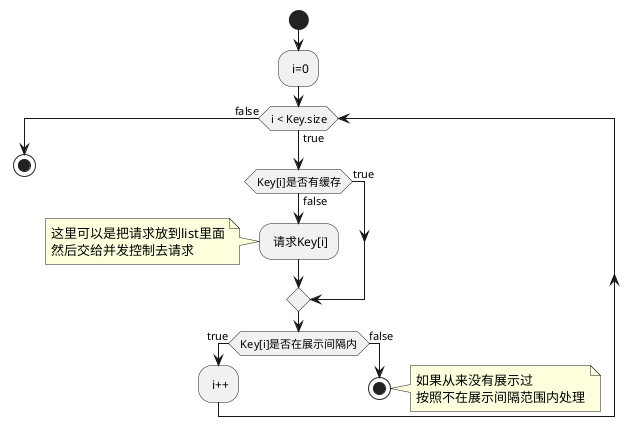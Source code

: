 @startuml
start
: i=0;
while (i < Key.size) is (true)
    if (Key[i]是否有缓存) then (false)
        : 请求Key[i];
        note left
            这里可以是把请求放到list里面
            然后交给并发控制去请求
        end note
    else (true)
    endif
    if (Key[i]是否在展示间隔内) then (true);
        : i++;
    else (false)
        stop
        note right
            如果从来没有展示过
            按照不在展示间隔范围内处理
        end note
    endif
endWhile (false)
stop
@enduml